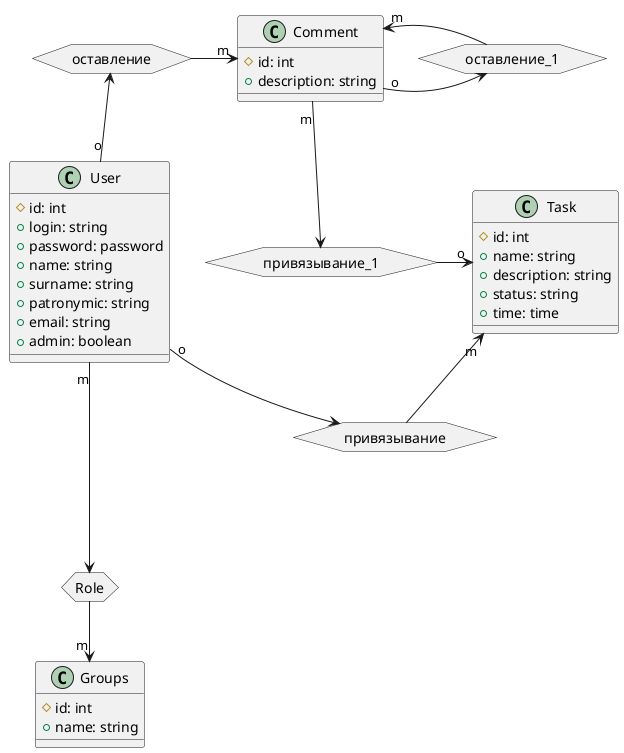 @startuml Todoist
    class User {
        # id: int
        + login: string
        + password: password
        + name: string
        + surname: string
        + patronymic: string
        + email: string
        + admin: boolean
    }

    class Task {
        # id: int
        + name: string
        + description: string
        + status: string
        + time: time
    }
    
    class Comment {
        # id: int
        + description: string
    }

    class Groups {
        # id: int
        + name: string
    }

    hexagon привязывание {

    }

    hexagon оставление {

    }


    hexagon привязывание_1 {

    }

    hexagon оставление_1 {

    }

    hexagon Role {

    }

    User "о" -down-> привязывание
    привязывание -up-> "m" Task
    User "o" -up-> оставление
    оставление -> "m" Comment
    Comment "m" --> привязывание_1
    привязывание_1 -> "o" Task
    Comment "o" -> оставление_1
    оставление_1 -> "m" Comment
    User "m" ----> Role
    Role --> "m" Groups
@enduml
